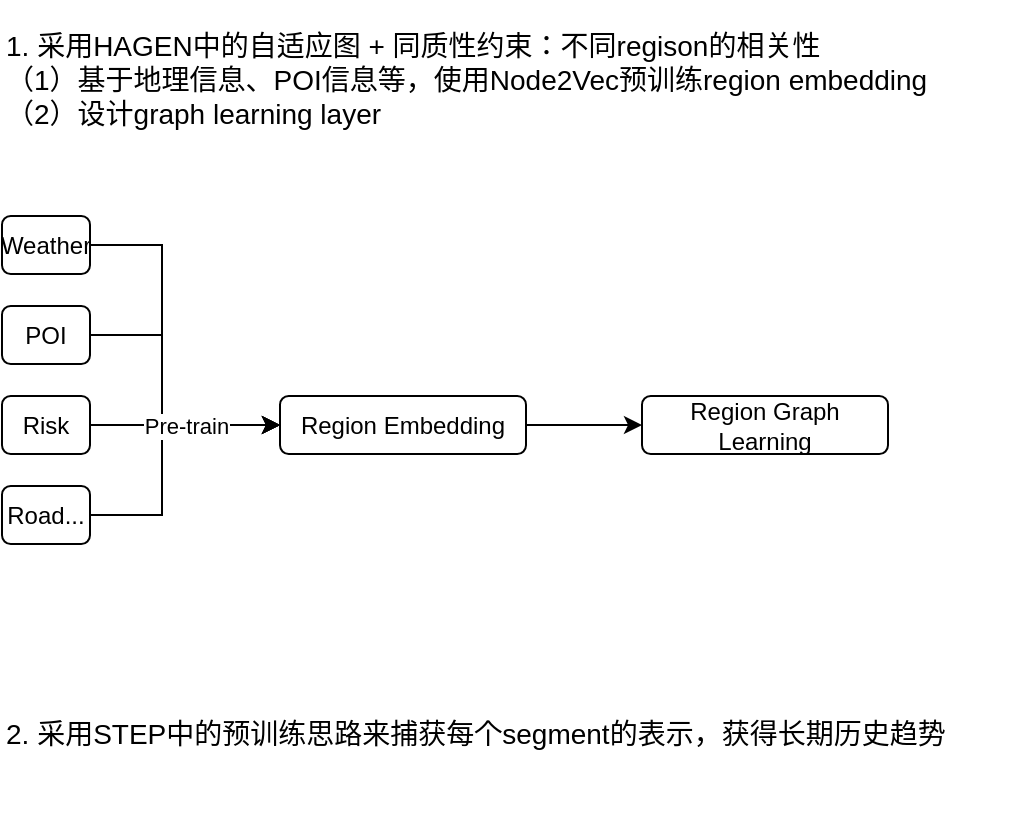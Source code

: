 <mxfile version="21.1.9" type="github">
  <diagram name="第 1 页" id="JjgRdyOEP7qB3Ht1PhTI">
    <mxGraphModel dx="1434" dy="477" grid="0" gridSize="10" guides="1" tooltips="1" connect="1" arrows="1" fold="1" page="0" pageScale="1" pageWidth="827" pageHeight="1169" math="0" shadow="0">
      <root>
        <mxCell id="0" />
        <mxCell id="1" parent="0" />
        <mxCell id="nwZdZ1ILhEK_ZbMS1B_8-13" style="edgeStyle=orthogonalEdgeStyle;rounded=0;orthogonalLoop=1;jettySize=auto;html=1;entryX=0;entryY=0.5;entryDx=0;entryDy=0;" edge="1" parent="1" source="nwZdZ1ILhEK_ZbMS1B_8-12" target="nwZdZ1ILhEK_ZbMS1B_8-5">
          <mxGeometry relative="1" as="geometry">
            <Array as="points">
              <mxPoint x="-146" y="220" />
              <mxPoint x="-146" y="310" />
            </Array>
          </mxGeometry>
        </mxCell>
        <mxCell id="H0j_Gy7QNaVPxEVOqmRl-1" value="&lt;font style=&quot;font-size: 14px;&quot;&gt;1. 采用HAGEN中的自适应图 + 同质性约束：不同regison的相关性&lt;br&gt;（1）基于地理信息、POI信息等，使用Node2Vec预训练region embedding&lt;br&gt;（2）设计graph learning layer&lt;br&gt;&lt;/font&gt;" style="text;html=1;strokeColor=none;fillColor=none;align=left;verticalAlign=middle;whiteSpace=wrap;rounded=0;" parent="1" vertex="1">
          <mxGeometry x="-226" y="97" width="511" height="80" as="geometry" />
        </mxCell>
        <mxCell id="nwZdZ1ILhEK_ZbMS1B_8-6" style="edgeStyle=orthogonalEdgeStyle;rounded=0;orthogonalLoop=1;jettySize=auto;html=1;entryX=0;entryY=0.5;entryDx=0;entryDy=0;" edge="1" parent="1" source="nwZdZ1ILhEK_ZbMS1B_8-1" target="nwZdZ1ILhEK_ZbMS1B_8-5">
          <mxGeometry relative="1" as="geometry">
            <Array as="points">
              <mxPoint x="-146" y="265" />
              <mxPoint x="-146" y="310" />
            </Array>
          </mxGeometry>
        </mxCell>
        <mxCell id="nwZdZ1ILhEK_ZbMS1B_8-1" value="POI" style="rounded=1;whiteSpace=wrap;html=1;" vertex="1" parent="1">
          <mxGeometry x="-226" y="250" width="44" height="29" as="geometry" />
        </mxCell>
        <mxCell id="nwZdZ1ILhEK_ZbMS1B_8-7" style="edgeStyle=orthogonalEdgeStyle;rounded=0;orthogonalLoop=1;jettySize=auto;html=1;" edge="1" parent="1" source="nwZdZ1ILhEK_ZbMS1B_8-2" target="nwZdZ1ILhEK_ZbMS1B_8-5">
          <mxGeometry relative="1" as="geometry" />
        </mxCell>
        <mxCell id="nwZdZ1ILhEK_ZbMS1B_8-2" value="Risk" style="rounded=1;whiteSpace=wrap;html=1;" vertex="1" parent="1">
          <mxGeometry x="-226" y="295" width="44" height="29" as="geometry" />
        </mxCell>
        <mxCell id="nwZdZ1ILhEK_ZbMS1B_8-8" style="edgeStyle=orthogonalEdgeStyle;rounded=0;orthogonalLoop=1;jettySize=auto;html=1;entryX=0;entryY=0.5;entryDx=0;entryDy=0;" edge="1" parent="1" source="nwZdZ1ILhEK_ZbMS1B_8-3" target="nwZdZ1ILhEK_ZbMS1B_8-5">
          <mxGeometry relative="1" as="geometry">
            <Array as="points">
              <mxPoint x="-146" y="355" />
              <mxPoint x="-146" y="310" />
            </Array>
          </mxGeometry>
        </mxCell>
        <mxCell id="nwZdZ1ILhEK_ZbMS1B_8-9" value="Pre-train" style="edgeLabel;html=1;align=center;verticalAlign=middle;resizable=0;points=[];" vertex="1" connectable="0" parent="nwZdZ1ILhEK_ZbMS1B_8-8">
          <mxGeometry x="0.329" relative="1" as="geometry">
            <mxPoint as="offset" />
          </mxGeometry>
        </mxCell>
        <mxCell id="nwZdZ1ILhEK_ZbMS1B_8-3" value="Road..." style="rounded=1;whiteSpace=wrap;html=1;" vertex="1" parent="1">
          <mxGeometry x="-226" y="340" width="44" height="29" as="geometry" />
        </mxCell>
        <mxCell id="nwZdZ1ILhEK_ZbMS1B_8-11" style="edgeStyle=orthogonalEdgeStyle;rounded=0;orthogonalLoop=1;jettySize=auto;html=1;" edge="1" parent="1" source="nwZdZ1ILhEK_ZbMS1B_8-5" target="nwZdZ1ILhEK_ZbMS1B_8-10">
          <mxGeometry relative="1" as="geometry" />
        </mxCell>
        <mxCell id="nwZdZ1ILhEK_ZbMS1B_8-5" value="Region Embedding" style="rounded=1;whiteSpace=wrap;html=1;" vertex="1" parent="1">
          <mxGeometry x="-87" y="295" width="123" height="29" as="geometry" />
        </mxCell>
        <mxCell id="nwZdZ1ILhEK_ZbMS1B_8-10" value="Region Graph Learning" style="rounded=1;whiteSpace=wrap;html=1;" vertex="1" parent="1">
          <mxGeometry x="94" y="295" width="123" height="29" as="geometry" />
        </mxCell>
        <mxCell id="nwZdZ1ILhEK_ZbMS1B_8-12" value="Weather" style="rounded=1;whiteSpace=wrap;html=1;" vertex="1" parent="1">
          <mxGeometry x="-226" y="205" width="44" height="29" as="geometry" />
        </mxCell>
        <mxCell id="nwZdZ1ILhEK_ZbMS1B_8-14" value="&lt;font style=&quot;font-size: 14px;&quot;&gt;2. 采用STEP中的预训练思路来捕获每个segment的表示，获得长期历史趋势&lt;br&gt;&lt;/font&gt;" style="text;html=1;strokeColor=none;fillColor=none;align=left;verticalAlign=middle;whiteSpace=wrap;rounded=0;" vertex="1" parent="1">
          <mxGeometry x="-226" y="424" width="511" height="80" as="geometry" />
        </mxCell>
      </root>
    </mxGraphModel>
  </diagram>
</mxfile>
